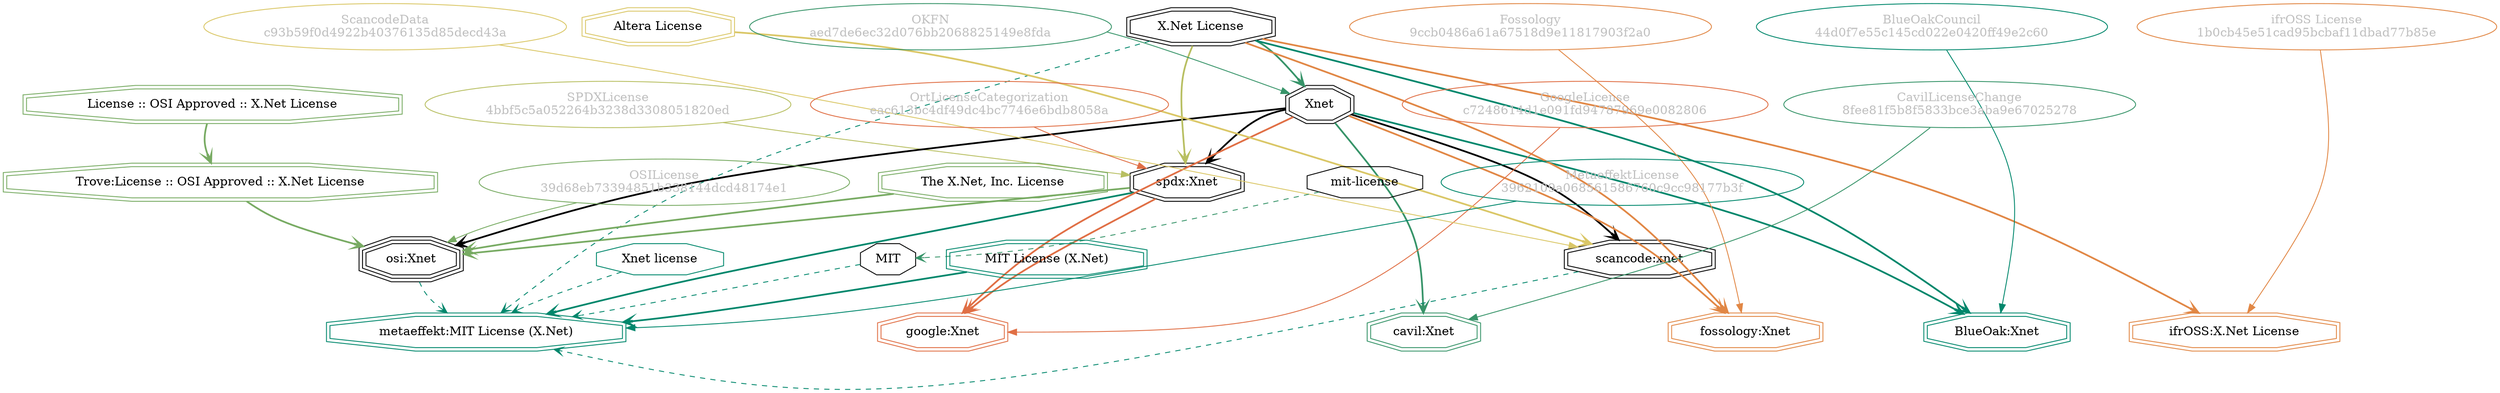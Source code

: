 strict digraph {
    node [shape=box];
    graph [splines=curved];
    2816 [label=MIT,shape=octagon];
    4385 [label="SPDXLicense\n4bbf5c5a052264b3238d3308051820ed"
         ,fontcolor=gray
         ,color="#b8bf62"
         ,fillcolor="beige;1"
         ,shape=ellipse];
    4386 [label="spdx:Xnet"
         ,shape=doubleoctagon];
    4387 [label=Xnet
         ,shape=doubleoctagon];
    4388 [label="X.Net License"
         ,shape=doubleoctagon];
    5333 [label="OSILicense\n39d68eb73394851b338144dcd48174e1"
         ,fontcolor=gray
         ,color="#78ab63"
         ,fillcolor="beige;1"
         ,shape=ellipse];
    5334 [label="osi:Xnet"
         ,shape=tripleoctagon];
    5335 [label="The X.Net, Inc. License"
         ,color="#78ab63"
         ,shape=doubleoctagon];
    5336 [label="Trove:License :: OSI Approved :: X.Net License"
         ,color="#78ab63"
         ,shape=doubleoctagon];
    5337 [label="License :: OSI Approved :: X.Net License"
         ,color="#78ab63"
         ,shape=doubleoctagon];
    5609 [label="GoogleLicense\nc7248614d1e091fd94787969e0082806"
         ,fontcolor=gray
         ,color="#e06f45"
         ,fillcolor="beige;1"
         ,shape=ellipse];
    5610 [label="google:Xnet"
         ,color="#e06f45"
         ,shape=doubleoctagon];
    9024 [label="BlueOakCouncil\n44d0f7e55c145cd022e0420ff49e2c60"
         ,fontcolor=gray
         ,color="#00876c"
         ,fillcolor="beige;1"
         ,shape=ellipse];
    9025 [label="BlueOak:Xnet"
         ,color="#00876c"
         ,shape=doubleoctagon];
    25648 [label="ScancodeData\nc93b59f0d4922b40376135d85decd43a"
          ,fontcolor=gray
          ,color="#dac767"
          ,fillcolor="beige;1"
          ,shape=ellipse];
    25649 [label="scancode:xnet"
          ,shape=doubleoctagon];
    25650 [label="Altera License"
          ,color="#dac767"
          ,shape=doubleoctagon];
    26897 [label="Fossology\n9ccb0486a61a67518d9e11817903f2a0"
          ,fontcolor=gray
          ,color="#e18745"
          ,fillcolor="beige;1"
          ,shape=ellipse];
    26898 [label="fossology:Xnet"
          ,color="#e18745"
          ,shape=doubleoctagon];
    28327 [label="mit-license"
          ,shape=octagon];
    28400 [label="OKFN\naed7de6ec32d076bb2068825149e8fda"
          ,fontcolor=gray
          ,color="#379469"
          ,fillcolor="beige;1"
          ,shape=ellipse];
    35266 [label="OrtLicenseCategorization\neac613bc4df49dc4bc7746e6bdb8058a"
          ,fontcolor=gray
          ,color="#e06f45"
          ,fillcolor="beige;1"
          ,shape=ellipse];
    38152 [label="CavilLicenseChange\n8fee81f5b8f5833bce3aba9e67025278"
          ,fontcolor=gray
          ,color="#379469"
          ,fillcolor="beige;1"
          ,shape=ellipse];
    38153 [label="cavil:Xnet"
          ,color="#379469"
          ,shape=doubleoctagon];
    45511 [label="MetaeffektLicense\n3962109a068561586760c9cc98177b3f"
          ,fontcolor=gray
          ,color="#00876c"
          ,fillcolor="beige;1"
          ,shape=ellipse];
    45512 [label="metaeffekt:MIT License (X.Net)"
          ,color="#00876c"
          ,shape=doubleoctagon];
    45513 [label="MIT License (X.Net)"
          ,color="#00876c"
          ,shape=doubleoctagon];
    45514 [label="Xnet license"
          ,color="#00876c"
          ,shape=octagon];
    54720 [label="ifrOSS License\n1b0cb45e51cad95bcbaf11dbad77b85e"
          ,fontcolor=gray
          ,color="#e18745"
          ,fillcolor="beige;1"
          ,shape=ellipse];
    54721 [label="ifrOSS:X.Net License"
          ,color="#e18745"
          ,shape=doubleoctagon];
    2816 -> 45512 [style=dashed
                  ,arrowhead=vee
                  ,weight=0.5
                  ,color="#00876c"];
    4385 -> 4386 [weight=0.5
                 ,color="#b8bf62"];
    4386 -> 5334 [style=bold
                 ,arrowhead=vee
                 ,weight=0.7
                 ,color="#78ab63"];
    4386 -> 5610 [style=bold
                 ,arrowhead=vee
                 ,weight=0.7
                 ,color="#e06f45"];
    4386 -> 45512 [style=bold
                  ,arrowhead=vee
                  ,weight=0.7
                  ,color="#00876c"];
    4387 -> 4386 [style=bold
                 ,arrowhead=vee
                 ,weight=0.7];
    4387 -> 5334 [style=bold
                 ,arrowhead=vee
                 ,weight=0.7];
    4387 -> 5610 [style=bold
                 ,arrowhead=vee
                 ,weight=0.7
                 ,color="#e06f45"];
    4387 -> 9025 [style=bold
                 ,arrowhead=vee
                 ,weight=0.7
                 ,color="#00876c"];
    4387 -> 25649 [style=bold
                  ,arrowhead=vee
                  ,weight=0.7];
    4387 -> 26898 [style=bold
                  ,arrowhead=vee
                  ,weight=0.7
                  ,color="#e18745"];
    4387 -> 38153 [style=bold
                  ,arrowhead=vee
                  ,weight=0.7
                  ,color="#379469"];
    4387 -> 38153 [style=bold
                  ,arrowhead=vee
                  ,weight=0.7
                  ,color="#379469"];
    4388 -> 4386 [style=bold
                 ,arrowhead=vee
                 ,weight=0.7
                 ,color="#b8bf62"];
    4388 -> 4387 [style=bold
                 ,arrowhead=vee
                 ,weight=0.7
                 ,color="#379469"];
    4388 -> 9025 [style=bold
                 ,arrowhead=vee
                 ,weight=0.7
                 ,color="#00876c"];
    4388 -> 26898 [style=bold
                  ,arrowhead=vee
                  ,weight=0.7
                  ,color="#e18745"];
    4388 -> 45512 [style=dashed
                  ,arrowhead=vee
                  ,weight=0.5
                  ,color="#00876c"];
    4388 -> 54721 [style=bold
                  ,arrowhead=vee
                  ,weight=0.7
                  ,color="#e18745"];
    4388 -> 54721 [style=bold
                  ,arrowhead=vee
                  ,weight=0.7
                  ,color="#e18745"];
    5333 -> 5334 [weight=0.5
                 ,color="#78ab63"];
    5334 -> 45512 [style=dashed
                  ,arrowhead=vee
                  ,weight=0.5
                  ,color="#00876c"];
    5335 -> 5334 [style=bold
                 ,arrowhead=vee
                 ,weight=0.7
                 ,color="#78ab63"];
    5336 -> 5334 [style=bold
                 ,arrowhead=vee
                 ,weight=0.7
                 ,color="#78ab63"];
    5337 -> 5336 [style=bold
                 ,arrowhead=vee
                 ,weight=0.7
                 ,color="#78ab63"];
    5609 -> 5610 [weight=0.5
                 ,color="#e06f45"];
    9024 -> 9025 [weight=0.5
                 ,color="#00876c"];
    25648 -> 25649 [weight=0.5
                   ,color="#dac767"];
    25649 -> 45512 [style=dashed
                   ,arrowhead=vee
                   ,weight=0.5
                   ,color="#00876c"];
    25650 -> 25649 [style=bold
                   ,arrowhead=vee
                   ,weight=0.7
                   ,color="#dac767"];
    26897 -> 26898 [weight=0.5
                   ,color="#e18745"];
    28327 -> 2816 [style=dashed
                  ,arrowhead=vee
                  ,weight=0.5
                  ,color="#379469"];
    28400 -> 4387 [weight=0.5
                  ,color="#379469"];
    35266 -> 4386 [weight=0.5
                  ,color="#e06f45"];
    38152 -> 38153 [weight=0.5
                   ,color="#379469"];
    45511 -> 45512 [weight=0.5
                   ,color="#00876c"];
    45513 -> 45512 [style=bold
                   ,arrowhead=vee
                   ,weight=0.7
                   ,color="#00876c"];
    45514 -> 45512 [style=dashed
                   ,arrowhead=vee
                   ,weight=0.5
                   ,color="#00876c"];
    54720 -> 54721 [weight=0.5
                   ,color="#e18745"];
}
